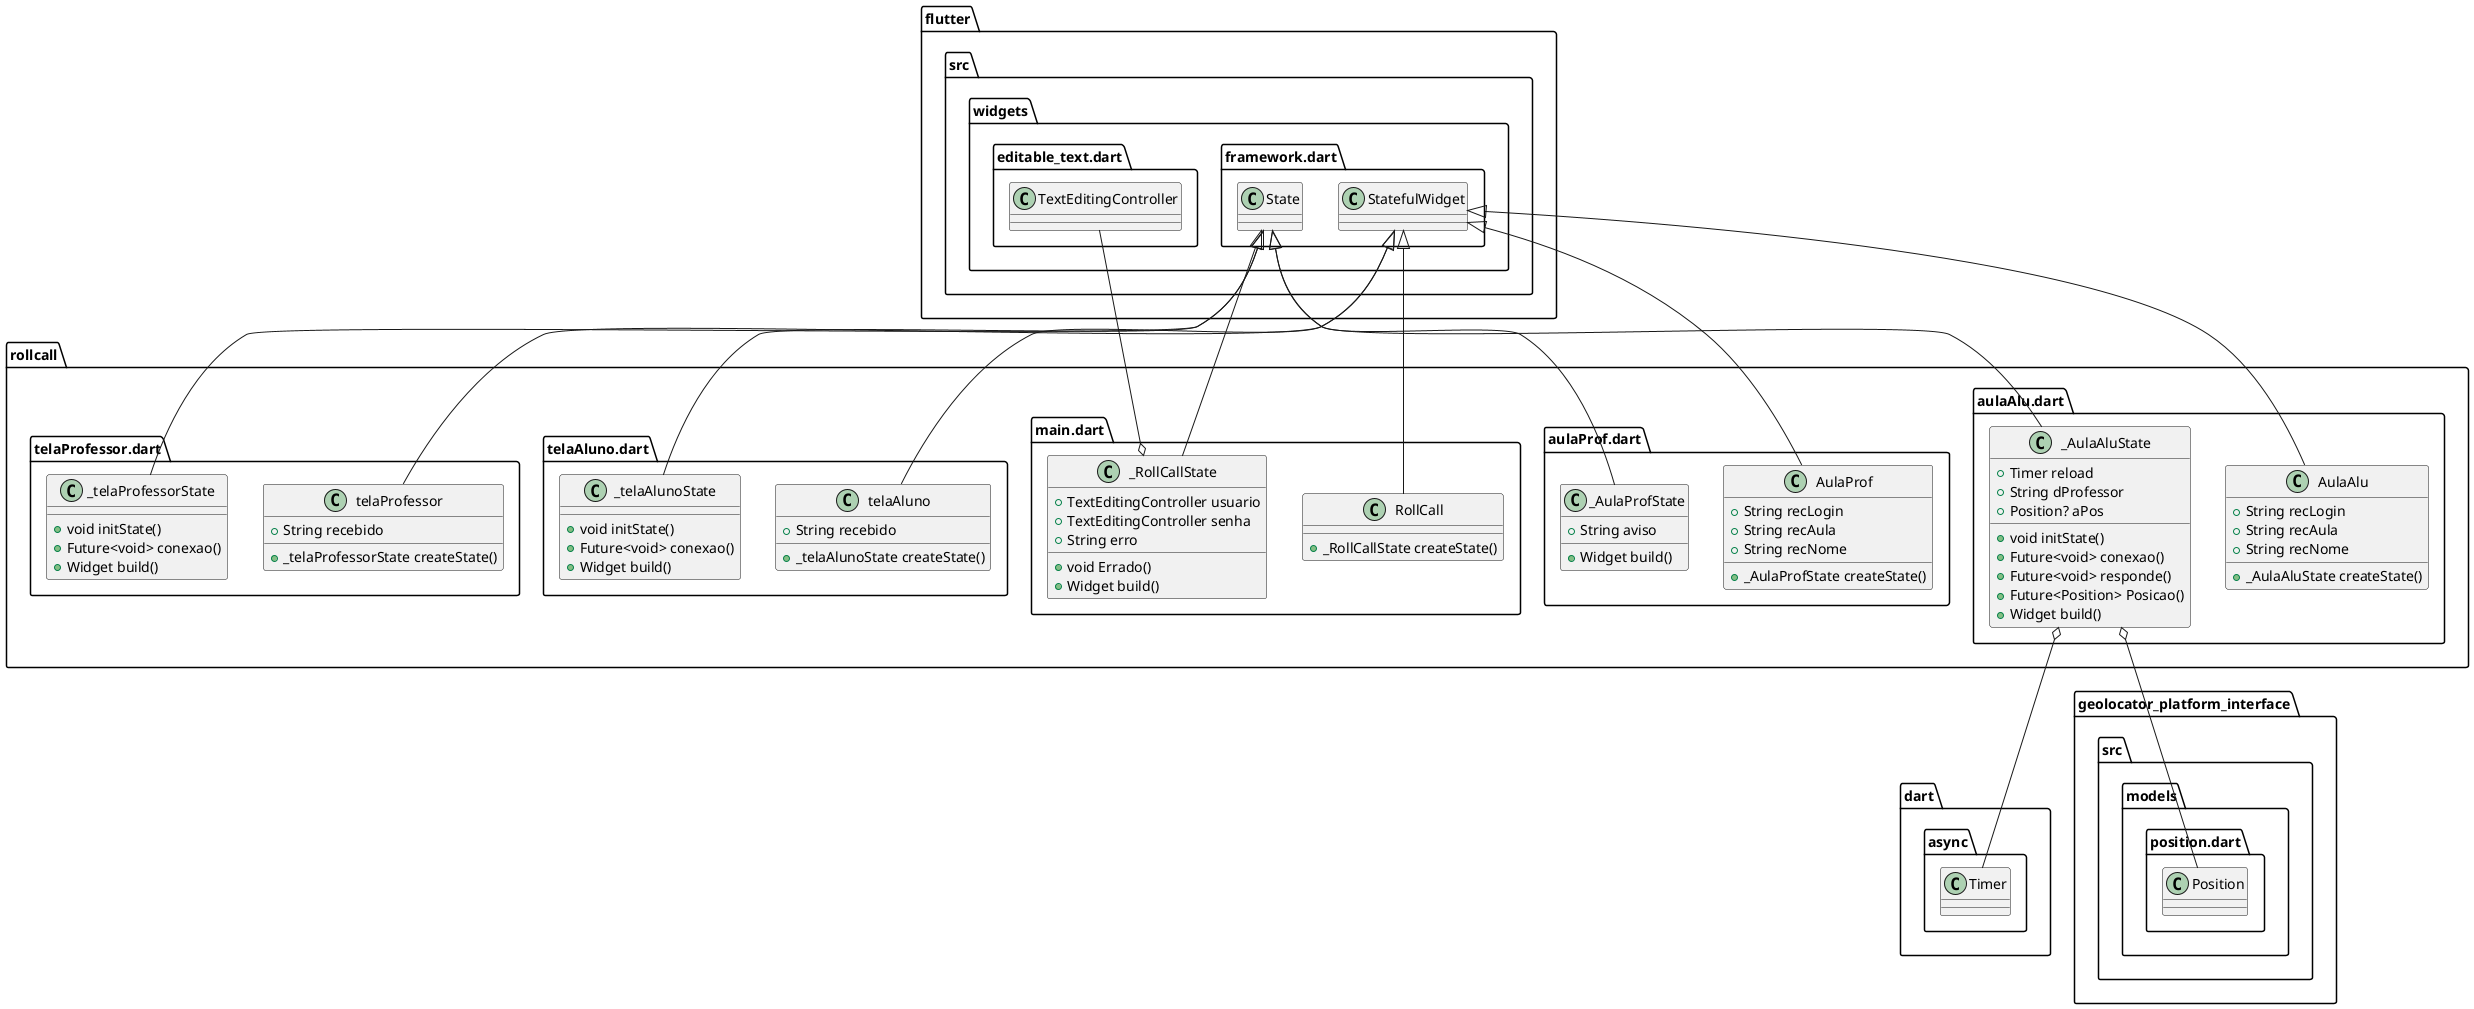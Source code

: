 @startuml
set namespaceSeparator ::

class "rollcall::aulaAlu.dart::AulaAlu" {
  +String recLogin
  +String recAula
  +String recNome
  +_AulaAluState createState()
}

"flutter::src::widgets::framework.dart::StatefulWidget" <|-- "rollcall::aulaAlu.dart::AulaAlu"

class "rollcall::aulaAlu.dart::_AulaAluState" {
  +Timer reload
  +String dProfessor
  +Position? aPos
  +void initState()
  +Future<void> conexao()
  +Future<void> responde()
  +Future<Position> Posicao()
  +Widget build()
}

"rollcall::aulaAlu.dart::_AulaAluState" o-- "dart::async::Timer"
"rollcall::aulaAlu.dart::_AulaAluState" o-- "geolocator_platform_interface::src::models::position.dart::Position"
"flutter::src::widgets::framework.dart::State" <|-- "rollcall::aulaAlu.dart::_AulaAluState"

class "rollcall::aulaProf.dart::AulaProf" {
  +String recLogin
  +String recAula
  +String recNome
  +_AulaProfState createState()
}

"flutter::src::widgets::framework.dart::StatefulWidget" <|-- "rollcall::aulaProf.dart::AulaProf"

class "rollcall::aulaProf.dart::_AulaProfState" {
  +String aviso
  +Widget build()
}

"flutter::src::widgets::framework.dart::State" <|-- "rollcall::aulaProf.dart::_AulaProfState"

class "rollcall::main.dart::RollCall" {
  +_RollCallState createState()
}

"flutter::src::widgets::framework.dart::StatefulWidget" <|-- "rollcall::main.dart::RollCall"

class "rollcall::main.dart::_RollCallState" {
  +TextEditingController usuario
  +TextEditingController senha
  +String erro
  +void Errado()
  +Widget build()
}

"rollcall::main.dart::_RollCallState" o-- "flutter::src::widgets::editable_text.dart::TextEditingController"
"flutter::src::widgets::framework.dart::State" <|-- "rollcall::main.dart::_RollCallState"

class "rollcall::telaAluno.dart::telaAluno" {
  +String recebido
  +_telaAlunoState createState()
}

"flutter::src::widgets::framework.dart::StatefulWidget" <|-- "rollcall::telaAluno.dart::telaAluno"

class "rollcall::telaAluno.dart::_telaAlunoState" {
  +void initState()
  +Future<void> conexao()
  +Widget build()
}

"flutter::src::widgets::framework.dart::State" <|-- "rollcall::telaAluno.dart::_telaAlunoState"

class "rollcall::telaProfessor.dart::telaProfessor" {
  +String recebido
  +_telaProfessorState createState()
}

"flutter::src::widgets::framework.dart::StatefulWidget" <|-- "rollcall::telaProfessor.dart::telaProfessor"

class "rollcall::telaProfessor.dart::_telaProfessorState" {
  +void initState()
  +Future<void> conexao()
  +Widget build()
}

"flutter::src::widgets::framework.dart::State" <|-- "rollcall::telaProfessor.dart::_telaProfessorState"


@enduml